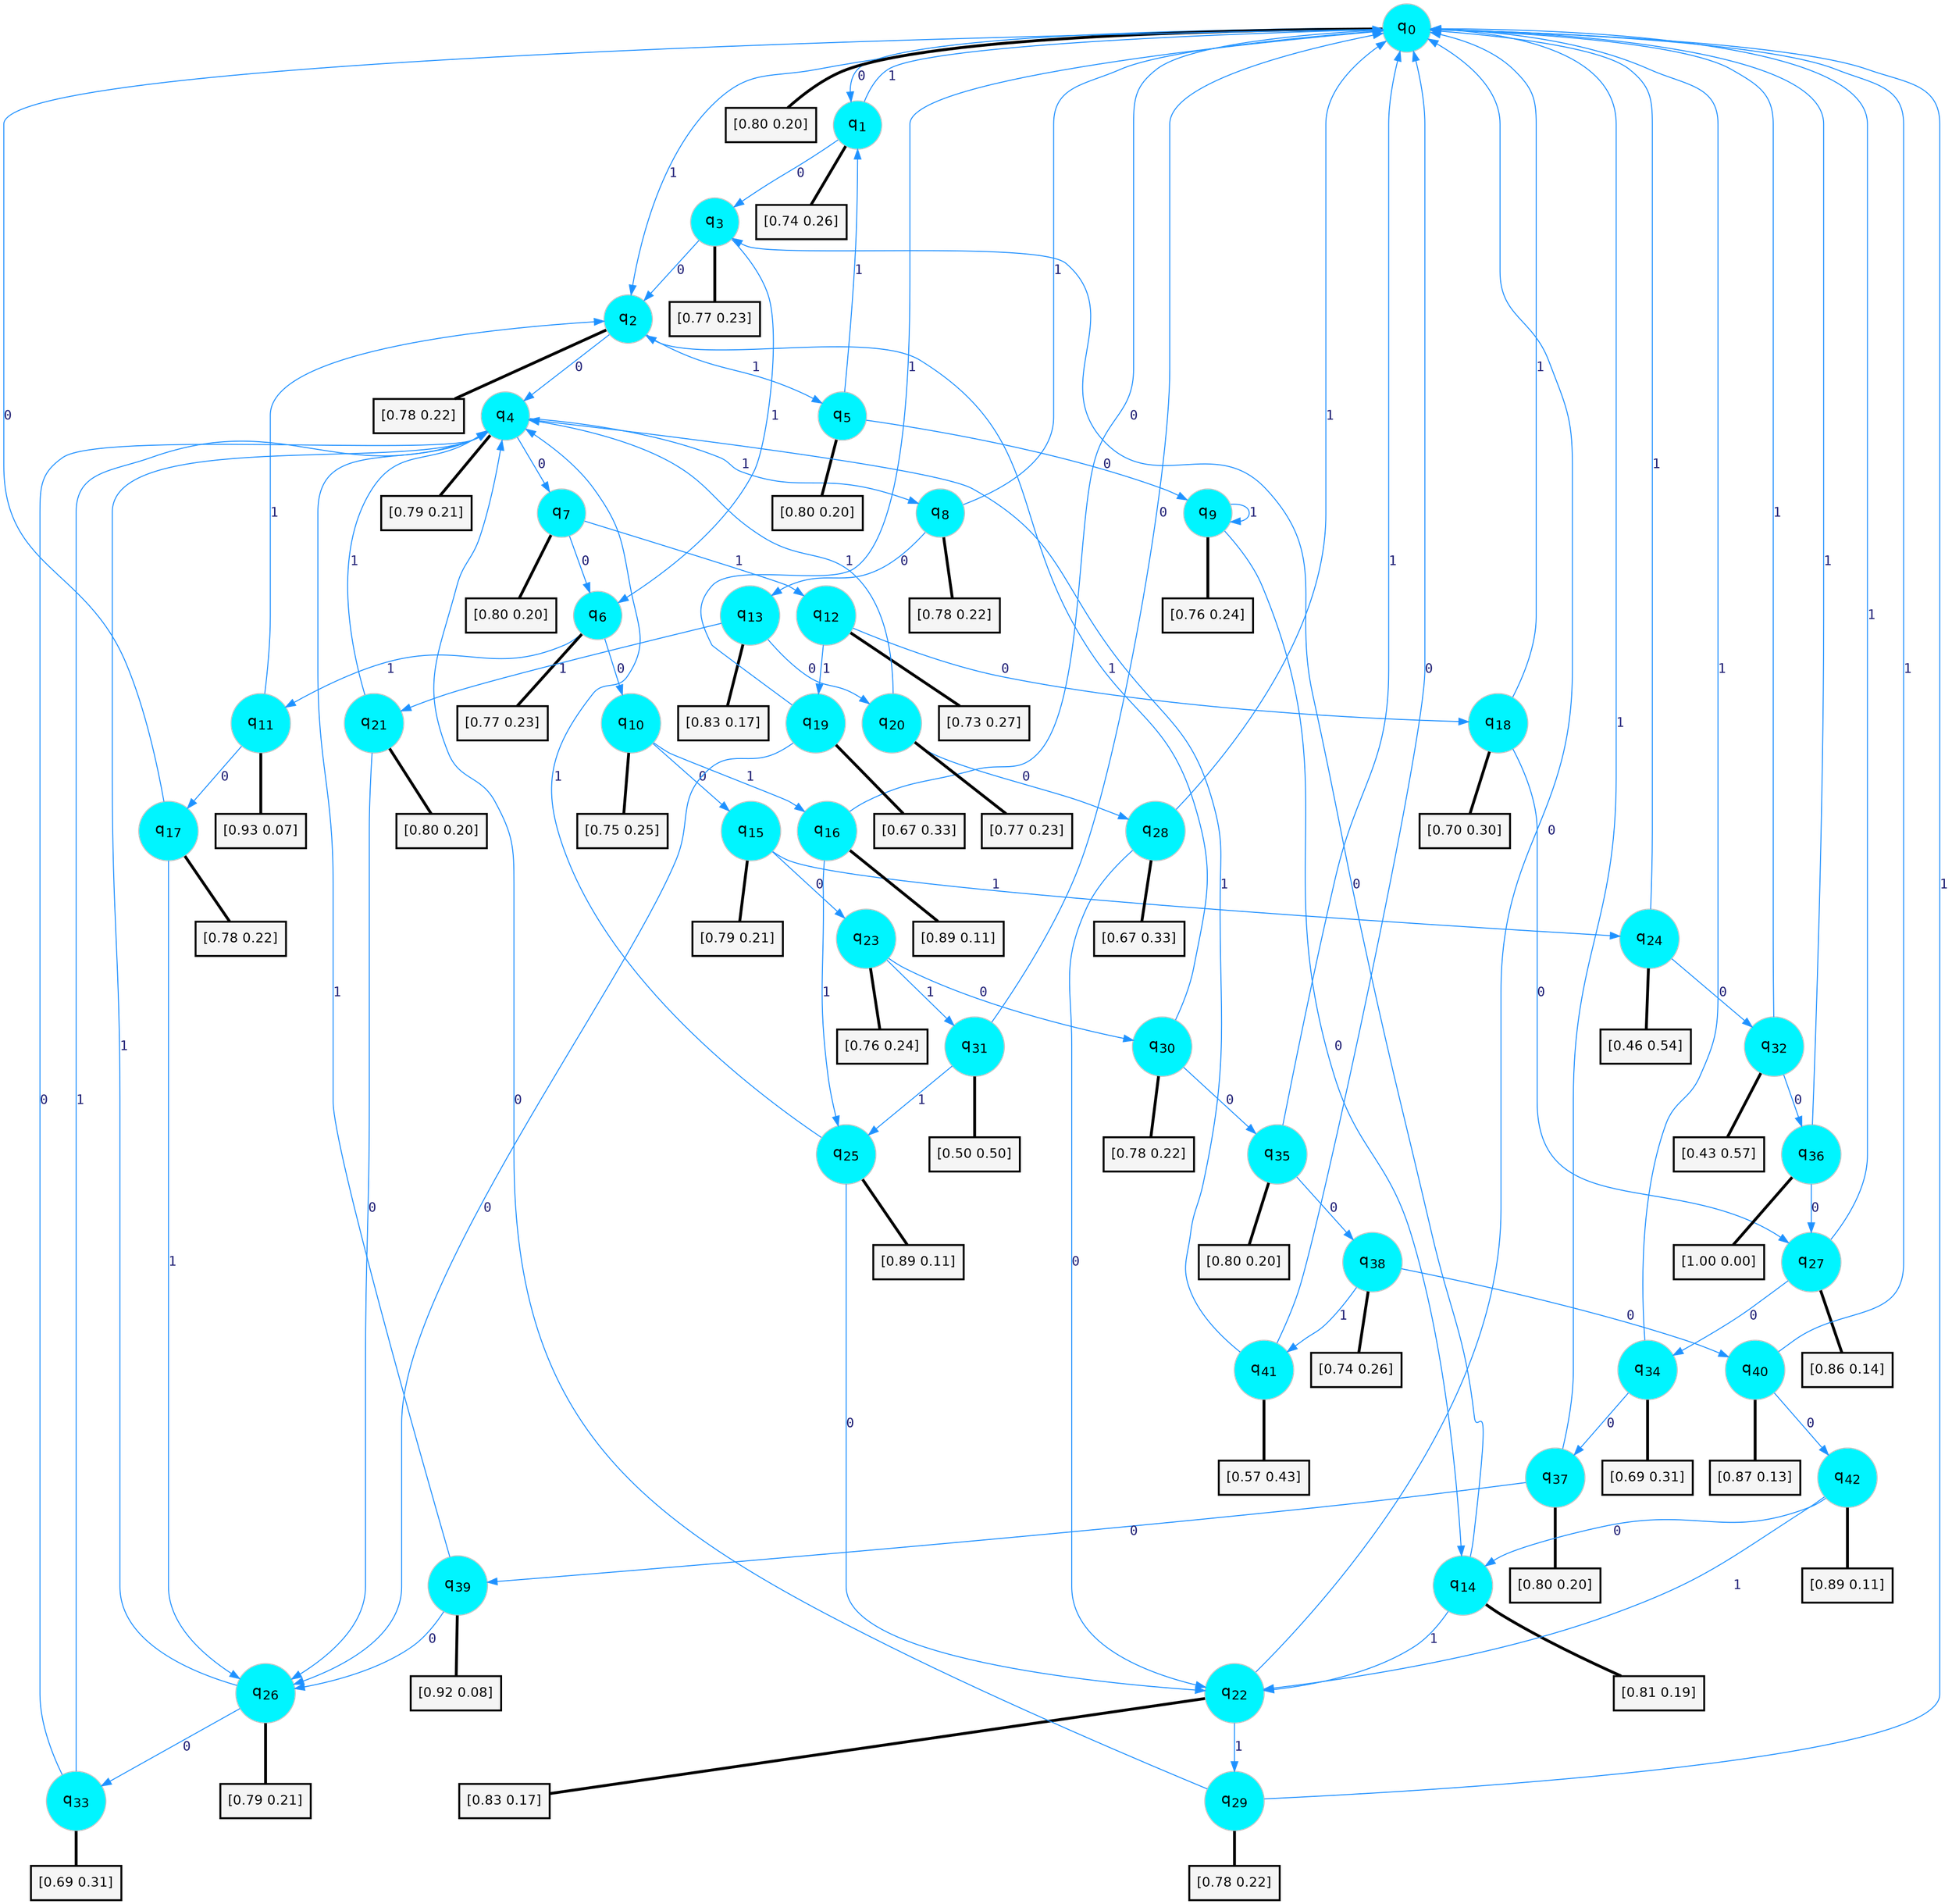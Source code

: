 digraph G {
graph [
bgcolor=transparent, dpi=300, rankdir=TD, size="40,25"];
node [
color=gray, fillcolor=turquoise1, fontcolor=black, fontname=Helvetica, fontsize=16, fontweight=bold, shape=circle, style=filled];
edge [
arrowsize=1, color=dodgerblue1, fontcolor=midnightblue, fontname=courier, fontweight=bold, penwidth=1, style=solid, weight=20];
0[label=<q<SUB>0</SUB>>];
1[label=<q<SUB>1</SUB>>];
2[label=<q<SUB>2</SUB>>];
3[label=<q<SUB>3</SUB>>];
4[label=<q<SUB>4</SUB>>];
5[label=<q<SUB>5</SUB>>];
6[label=<q<SUB>6</SUB>>];
7[label=<q<SUB>7</SUB>>];
8[label=<q<SUB>8</SUB>>];
9[label=<q<SUB>9</SUB>>];
10[label=<q<SUB>10</SUB>>];
11[label=<q<SUB>11</SUB>>];
12[label=<q<SUB>12</SUB>>];
13[label=<q<SUB>13</SUB>>];
14[label=<q<SUB>14</SUB>>];
15[label=<q<SUB>15</SUB>>];
16[label=<q<SUB>16</SUB>>];
17[label=<q<SUB>17</SUB>>];
18[label=<q<SUB>18</SUB>>];
19[label=<q<SUB>19</SUB>>];
20[label=<q<SUB>20</SUB>>];
21[label=<q<SUB>21</SUB>>];
22[label=<q<SUB>22</SUB>>];
23[label=<q<SUB>23</SUB>>];
24[label=<q<SUB>24</SUB>>];
25[label=<q<SUB>25</SUB>>];
26[label=<q<SUB>26</SUB>>];
27[label=<q<SUB>27</SUB>>];
28[label=<q<SUB>28</SUB>>];
29[label=<q<SUB>29</SUB>>];
30[label=<q<SUB>30</SUB>>];
31[label=<q<SUB>31</SUB>>];
32[label=<q<SUB>32</SUB>>];
33[label=<q<SUB>33</SUB>>];
34[label=<q<SUB>34</SUB>>];
35[label=<q<SUB>35</SUB>>];
36[label=<q<SUB>36</SUB>>];
37[label=<q<SUB>37</SUB>>];
38[label=<q<SUB>38</SUB>>];
39[label=<q<SUB>39</SUB>>];
40[label=<q<SUB>40</SUB>>];
41[label=<q<SUB>41</SUB>>];
42[label=<q<SUB>42</SUB>>];
43[label="[0.80 0.20]", shape=box,fontcolor=black, fontname=Helvetica, fontsize=14, penwidth=2, fillcolor=whitesmoke,color=black];
44[label="[0.74 0.26]", shape=box,fontcolor=black, fontname=Helvetica, fontsize=14, penwidth=2, fillcolor=whitesmoke,color=black];
45[label="[0.78 0.22]", shape=box,fontcolor=black, fontname=Helvetica, fontsize=14, penwidth=2, fillcolor=whitesmoke,color=black];
46[label="[0.77 0.23]", shape=box,fontcolor=black, fontname=Helvetica, fontsize=14, penwidth=2, fillcolor=whitesmoke,color=black];
47[label="[0.79 0.21]", shape=box,fontcolor=black, fontname=Helvetica, fontsize=14, penwidth=2, fillcolor=whitesmoke,color=black];
48[label="[0.80 0.20]", shape=box,fontcolor=black, fontname=Helvetica, fontsize=14, penwidth=2, fillcolor=whitesmoke,color=black];
49[label="[0.77 0.23]", shape=box,fontcolor=black, fontname=Helvetica, fontsize=14, penwidth=2, fillcolor=whitesmoke,color=black];
50[label="[0.80 0.20]", shape=box,fontcolor=black, fontname=Helvetica, fontsize=14, penwidth=2, fillcolor=whitesmoke,color=black];
51[label="[0.78 0.22]", shape=box,fontcolor=black, fontname=Helvetica, fontsize=14, penwidth=2, fillcolor=whitesmoke,color=black];
52[label="[0.76 0.24]", shape=box,fontcolor=black, fontname=Helvetica, fontsize=14, penwidth=2, fillcolor=whitesmoke,color=black];
53[label="[0.75 0.25]", shape=box,fontcolor=black, fontname=Helvetica, fontsize=14, penwidth=2, fillcolor=whitesmoke,color=black];
54[label="[0.93 0.07]", shape=box,fontcolor=black, fontname=Helvetica, fontsize=14, penwidth=2, fillcolor=whitesmoke,color=black];
55[label="[0.73 0.27]", shape=box,fontcolor=black, fontname=Helvetica, fontsize=14, penwidth=2, fillcolor=whitesmoke,color=black];
56[label="[0.83 0.17]", shape=box,fontcolor=black, fontname=Helvetica, fontsize=14, penwidth=2, fillcolor=whitesmoke,color=black];
57[label="[0.81 0.19]", shape=box,fontcolor=black, fontname=Helvetica, fontsize=14, penwidth=2, fillcolor=whitesmoke,color=black];
58[label="[0.79 0.21]", shape=box,fontcolor=black, fontname=Helvetica, fontsize=14, penwidth=2, fillcolor=whitesmoke,color=black];
59[label="[0.89 0.11]", shape=box,fontcolor=black, fontname=Helvetica, fontsize=14, penwidth=2, fillcolor=whitesmoke,color=black];
60[label="[0.78 0.22]", shape=box,fontcolor=black, fontname=Helvetica, fontsize=14, penwidth=2, fillcolor=whitesmoke,color=black];
61[label="[0.70 0.30]", shape=box,fontcolor=black, fontname=Helvetica, fontsize=14, penwidth=2, fillcolor=whitesmoke,color=black];
62[label="[0.67 0.33]", shape=box,fontcolor=black, fontname=Helvetica, fontsize=14, penwidth=2, fillcolor=whitesmoke,color=black];
63[label="[0.77 0.23]", shape=box,fontcolor=black, fontname=Helvetica, fontsize=14, penwidth=2, fillcolor=whitesmoke,color=black];
64[label="[0.80 0.20]", shape=box,fontcolor=black, fontname=Helvetica, fontsize=14, penwidth=2, fillcolor=whitesmoke,color=black];
65[label="[0.83 0.17]", shape=box,fontcolor=black, fontname=Helvetica, fontsize=14, penwidth=2, fillcolor=whitesmoke,color=black];
66[label="[0.76 0.24]", shape=box,fontcolor=black, fontname=Helvetica, fontsize=14, penwidth=2, fillcolor=whitesmoke,color=black];
67[label="[0.46 0.54]", shape=box,fontcolor=black, fontname=Helvetica, fontsize=14, penwidth=2, fillcolor=whitesmoke,color=black];
68[label="[0.89 0.11]", shape=box,fontcolor=black, fontname=Helvetica, fontsize=14, penwidth=2, fillcolor=whitesmoke,color=black];
69[label="[0.79 0.21]", shape=box,fontcolor=black, fontname=Helvetica, fontsize=14, penwidth=2, fillcolor=whitesmoke,color=black];
70[label="[0.86 0.14]", shape=box,fontcolor=black, fontname=Helvetica, fontsize=14, penwidth=2, fillcolor=whitesmoke,color=black];
71[label="[0.67 0.33]", shape=box,fontcolor=black, fontname=Helvetica, fontsize=14, penwidth=2, fillcolor=whitesmoke,color=black];
72[label="[0.78 0.22]", shape=box,fontcolor=black, fontname=Helvetica, fontsize=14, penwidth=2, fillcolor=whitesmoke,color=black];
73[label="[0.78 0.22]", shape=box,fontcolor=black, fontname=Helvetica, fontsize=14, penwidth=2, fillcolor=whitesmoke,color=black];
74[label="[0.50 0.50]", shape=box,fontcolor=black, fontname=Helvetica, fontsize=14, penwidth=2, fillcolor=whitesmoke,color=black];
75[label="[0.43 0.57]", shape=box,fontcolor=black, fontname=Helvetica, fontsize=14, penwidth=2, fillcolor=whitesmoke,color=black];
76[label="[0.69 0.31]", shape=box,fontcolor=black, fontname=Helvetica, fontsize=14, penwidth=2, fillcolor=whitesmoke,color=black];
77[label="[0.69 0.31]", shape=box,fontcolor=black, fontname=Helvetica, fontsize=14, penwidth=2, fillcolor=whitesmoke,color=black];
78[label="[0.80 0.20]", shape=box,fontcolor=black, fontname=Helvetica, fontsize=14, penwidth=2, fillcolor=whitesmoke,color=black];
79[label="[1.00 0.00]", shape=box,fontcolor=black, fontname=Helvetica, fontsize=14, penwidth=2, fillcolor=whitesmoke,color=black];
80[label="[0.80 0.20]", shape=box,fontcolor=black, fontname=Helvetica, fontsize=14, penwidth=2, fillcolor=whitesmoke,color=black];
81[label="[0.74 0.26]", shape=box,fontcolor=black, fontname=Helvetica, fontsize=14, penwidth=2, fillcolor=whitesmoke,color=black];
82[label="[0.92 0.08]", shape=box,fontcolor=black, fontname=Helvetica, fontsize=14, penwidth=2, fillcolor=whitesmoke,color=black];
83[label="[0.87 0.13]", shape=box,fontcolor=black, fontname=Helvetica, fontsize=14, penwidth=2, fillcolor=whitesmoke,color=black];
84[label="[0.57 0.43]", shape=box,fontcolor=black, fontname=Helvetica, fontsize=14, penwidth=2, fillcolor=whitesmoke,color=black];
85[label="[0.89 0.11]", shape=box,fontcolor=black, fontname=Helvetica, fontsize=14, penwidth=2, fillcolor=whitesmoke,color=black];
0->1 [label=0];
0->2 [label=1];
0->43 [arrowhead=none, penwidth=3,color=black];
1->3 [label=0];
1->0 [label=1];
1->44 [arrowhead=none, penwidth=3,color=black];
2->4 [label=0];
2->5 [label=1];
2->45 [arrowhead=none, penwidth=3,color=black];
3->2 [label=0];
3->6 [label=1];
3->46 [arrowhead=none, penwidth=3,color=black];
4->7 [label=0];
4->8 [label=1];
4->47 [arrowhead=none, penwidth=3,color=black];
5->9 [label=0];
5->1 [label=1];
5->48 [arrowhead=none, penwidth=3,color=black];
6->10 [label=0];
6->11 [label=1];
6->49 [arrowhead=none, penwidth=3,color=black];
7->6 [label=0];
7->12 [label=1];
7->50 [arrowhead=none, penwidth=3,color=black];
8->13 [label=0];
8->0 [label=1];
8->51 [arrowhead=none, penwidth=3,color=black];
9->14 [label=0];
9->9 [label=1];
9->52 [arrowhead=none, penwidth=3,color=black];
10->15 [label=0];
10->16 [label=1];
10->53 [arrowhead=none, penwidth=3,color=black];
11->17 [label=0];
11->2 [label=1];
11->54 [arrowhead=none, penwidth=3,color=black];
12->18 [label=0];
12->19 [label=1];
12->55 [arrowhead=none, penwidth=3,color=black];
13->20 [label=0];
13->21 [label=1];
13->56 [arrowhead=none, penwidth=3,color=black];
14->3 [label=0];
14->22 [label=1];
14->57 [arrowhead=none, penwidth=3,color=black];
15->23 [label=0];
15->24 [label=1];
15->58 [arrowhead=none, penwidth=3,color=black];
16->0 [label=0];
16->25 [label=1];
16->59 [arrowhead=none, penwidth=3,color=black];
17->0 [label=0];
17->26 [label=1];
17->60 [arrowhead=none, penwidth=3,color=black];
18->27 [label=0];
18->0 [label=1];
18->61 [arrowhead=none, penwidth=3,color=black];
19->26 [label=0];
19->0 [label=1];
19->62 [arrowhead=none, penwidth=3,color=black];
20->28 [label=0];
20->4 [label=1];
20->63 [arrowhead=none, penwidth=3,color=black];
21->26 [label=0];
21->4 [label=1];
21->64 [arrowhead=none, penwidth=3,color=black];
22->0 [label=0];
22->29 [label=1];
22->65 [arrowhead=none, penwidth=3,color=black];
23->30 [label=0];
23->31 [label=1];
23->66 [arrowhead=none, penwidth=3,color=black];
24->32 [label=0];
24->0 [label=1];
24->67 [arrowhead=none, penwidth=3,color=black];
25->22 [label=0];
25->4 [label=1];
25->68 [arrowhead=none, penwidth=3,color=black];
26->33 [label=0];
26->4 [label=1];
26->69 [arrowhead=none, penwidth=3,color=black];
27->34 [label=0];
27->0 [label=1];
27->70 [arrowhead=none, penwidth=3,color=black];
28->22 [label=0];
28->0 [label=1];
28->71 [arrowhead=none, penwidth=3,color=black];
29->4 [label=0];
29->0 [label=1];
29->72 [arrowhead=none, penwidth=3,color=black];
30->35 [label=0];
30->2 [label=1];
30->73 [arrowhead=none, penwidth=3,color=black];
31->0 [label=0];
31->25 [label=1];
31->74 [arrowhead=none, penwidth=3,color=black];
32->36 [label=0];
32->0 [label=1];
32->75 [arrowhead=none, penwidth=3,color=black];
33->4 [label=0];
33->4 [label=1];
33->76 [arrowhead=none, penwidth=3,color=black];
34->37 [label=0];
34->0 [label=1];
34->77 [arrowhead=none, penwidth=3,color=black];
35->38 [label=0];
35->0 [label=1];
35->78 [arrowhead=none, penwidth=3,color=black];
36->27 [label=0];
36->0 [label=1];
36->79 [arrowhead=none, penwidth=3,color=black];
37->39 [label=0];
37->0 [label=1];
37->80 [arrowhead=none, penwidth=3,color=black];
38->40 [label=0];
38->41 [label=1];
38->81 [arrowhead=none, penwidth=3,color=black];
39->26 [label=0];
39->4 [label=1];
39->82 [arrowhead=none, penwidth=3,color=black];
40->42 [label=0];
40->0 [label=1];
40->83 [arrowhead=none, penwidth=3,color=black];
41->0 [label=0];
41->4 [label=1];
41->84 [arrowhead=none, penwidth=3,color=black];
42->14 [label=0];
42->22 [label=1];
42->85 [arrowhead=none, penwidth=3,color=black];
}
